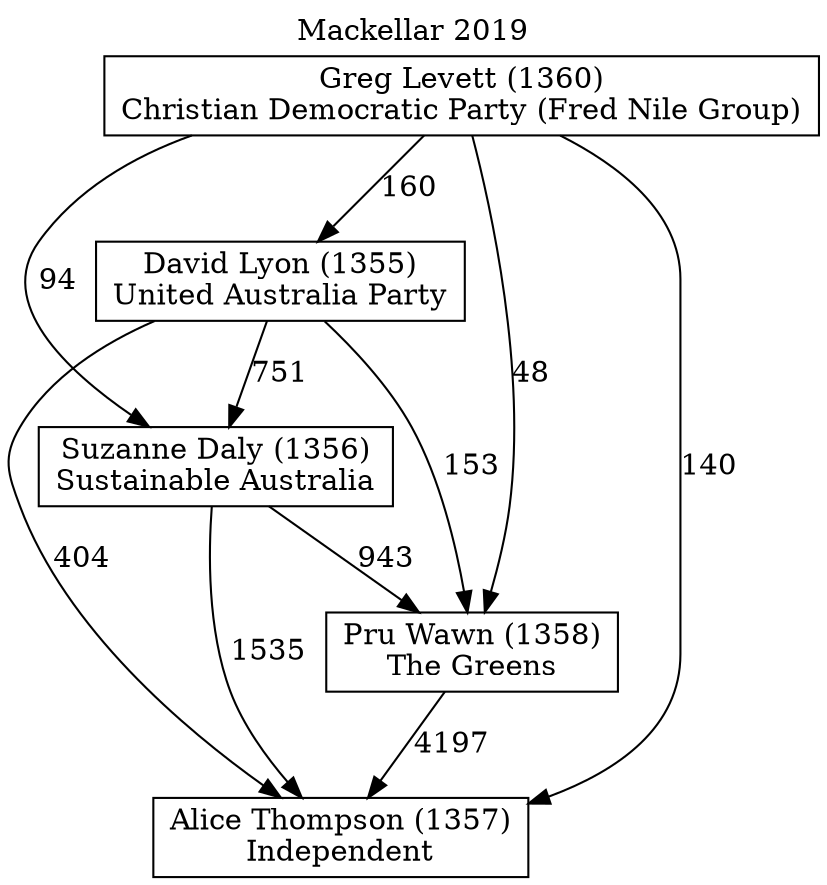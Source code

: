 // House preference flow
digraph "Alice Thompson (1357)_Mackellar_2019" {
	graph [label="Mackellar 2019" labelloc=t mclimit=10]
	node [shape=box]
	"Alice Thompson (1357)" [label="Alice Thompson (1357)
Independent"]
	"Pru Wawn (1358)" [label="Pru Wawn (1358)
The Greens"]
	"Suzanne Daly (1356)" [label="Suzanne Daly (1356)
Sustainable Australia"]
	"David Lyon (1355)" [label="David Lyon (1355)
United Australia Party"]
	"Greg Levett (1360)" [label="Greg Levett (1360)
Christian Democratic Party (Fred Nile Group)"]
	"Pru Wawn (1358)" -> "Alice Thompson (1357)" [label=4197]
	"Suzanne Daly (1356)" -> "Pru Wawn (1358)" [label=943]
	"David Lyon (1355)" -> "Suzanne Daly (1356)" [label=751]
	"Greg Levett (1360)" -> "David Lyon (1355)" [label=160]
	"Suzanne Daly (1356)" -> "Alice Thompson (1357)" [label=1535]
	"David Lyon (1355)" -> "Alice Thompson (1357)" [label=404]
	"Greg Levett (1360)" -> "Alice Thompson (1357)" [label=140]
	"Greg Levett (1360)" -> "Suzanne Daly (1356)" [label=94]
	"David Lyon (1355)" -> "Pru Wawn (1358)" [label=153]
	"Greg Levett (1360)" -> "Pru Wawn (1358)" [label=48]
}
